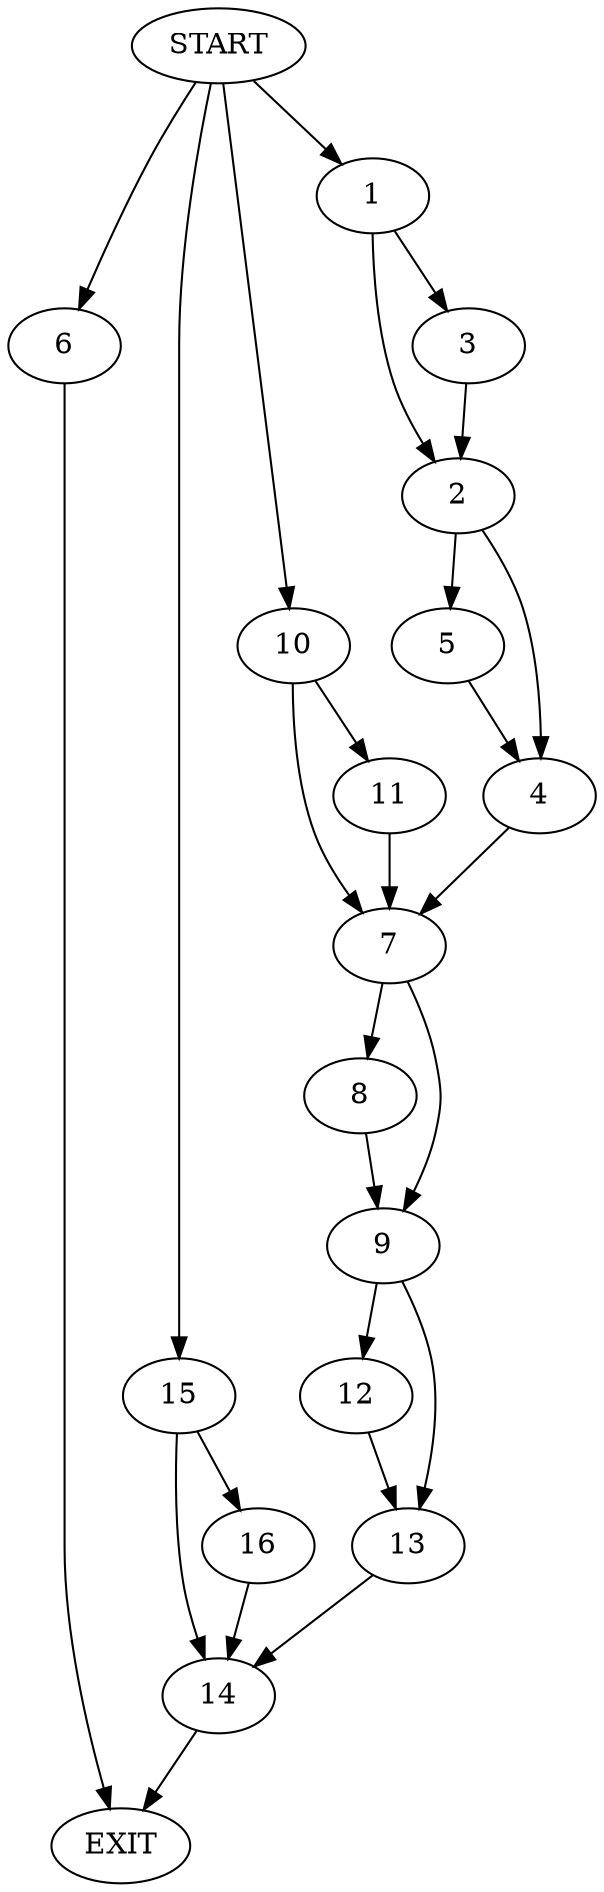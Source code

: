 digraph {
0 [label="START"]
17 [label="EXIT"]
0 -> 1
1 -> 2
1 -> 3
3 -> 2
2 -> 4
2 -> 5
0 -> 6
6 -> 17
5 -> 4
4 -> 7
7 -> 8
7 -> 9
0 -> 10
10 -> 7
10 -> 11
11 -> 7
8 -> 9
9 -> 12
9 -> 13
12 -> 13
13 -> 14
14 -> 17
0 -> 15
15 -> 14
15 -> 16
16 -> 14
}
